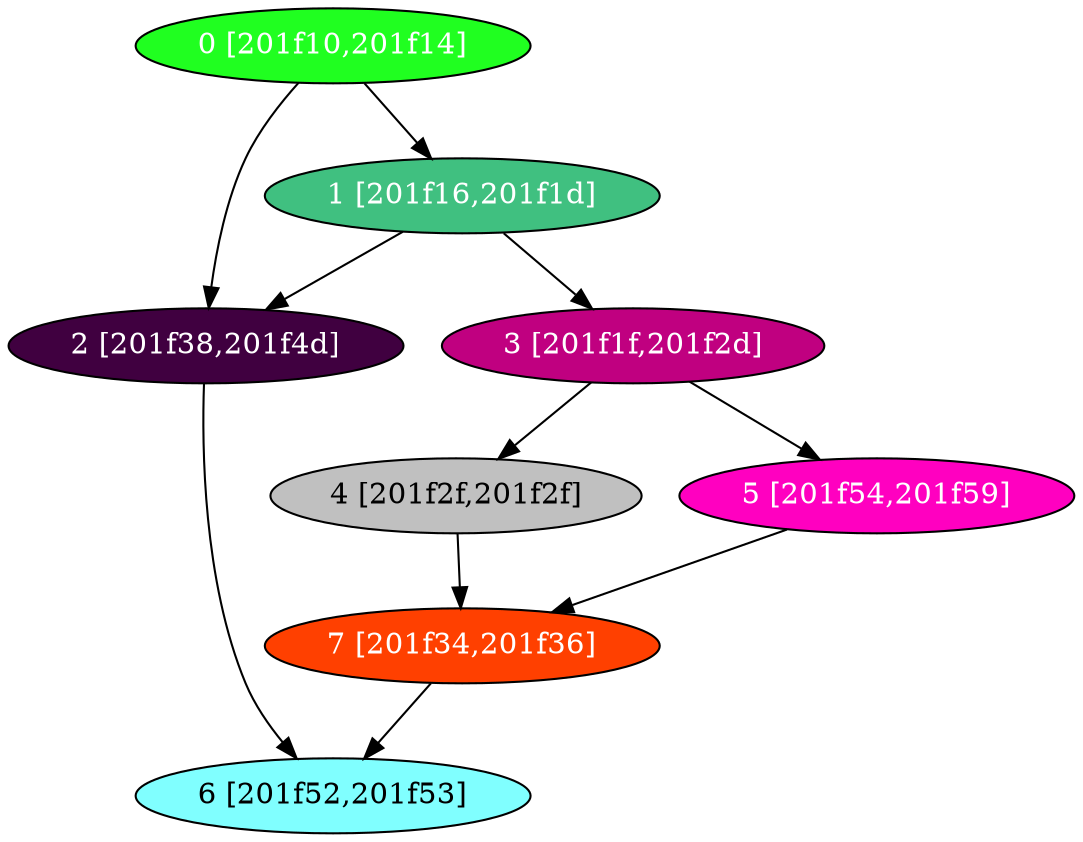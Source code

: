 diGraph libnss3{
	libnss3_0  [style=filled fillcolor="#20FF20" fontcolor="#ffffff" shape=oval label="0 [201f10,201f14]"]
	libnss3_1  [style=filled fillcolor="#40C080" fontcolor="#ffffff" shape=oval label="1 [201f16,201f1d]"]
	libnss3_2  [style=filled fillcolor="#400040" fontcolor="#ffffff" shape=oval label="2 [201f38,201f4d]"]
	libnss3_3  [style=filled fillcolor="#C00080" fontcolor="#ffffff" shape=oval label="3 [201f1f,201f2d]"]
	libnss3_4  [style=filled fillcolor="#C0C0C0" fontcolor="#000000" shape=oval label="4 [201f2f,201f2f]"]
	libnss3_5  [style=filled fillcolor="#FF00C0" fontcolor="#ffffff" shape=oval label="5 [201f54,201f59]"]
	libnss3_6  [style=filled fillcolor="#80FFFF" fontcolor="#000000" shape=oval label="6 [201f52,201f53]"]
	libnss3_7  [style=filled fillcolor="#FF4000" fontcolor="#ffffff" shape=oval label="7 [201f34,201f36]"]

	libnss3_0 -> libnss3_1
	libnss3_0 -> libnss3_2
	libnss3_1 -> libnss3_2
	libnss3_1 -> libnss3_3
	libnss3_2 -> libnss3_6
	libnss3_3 -> libnss3_4
	libnss3_3 -> libnss3_5
	libnss3_4 -> libnss3_7
	libnss3_5 -> libnss3_7
	libnss3_7 -> libnss3_6
}